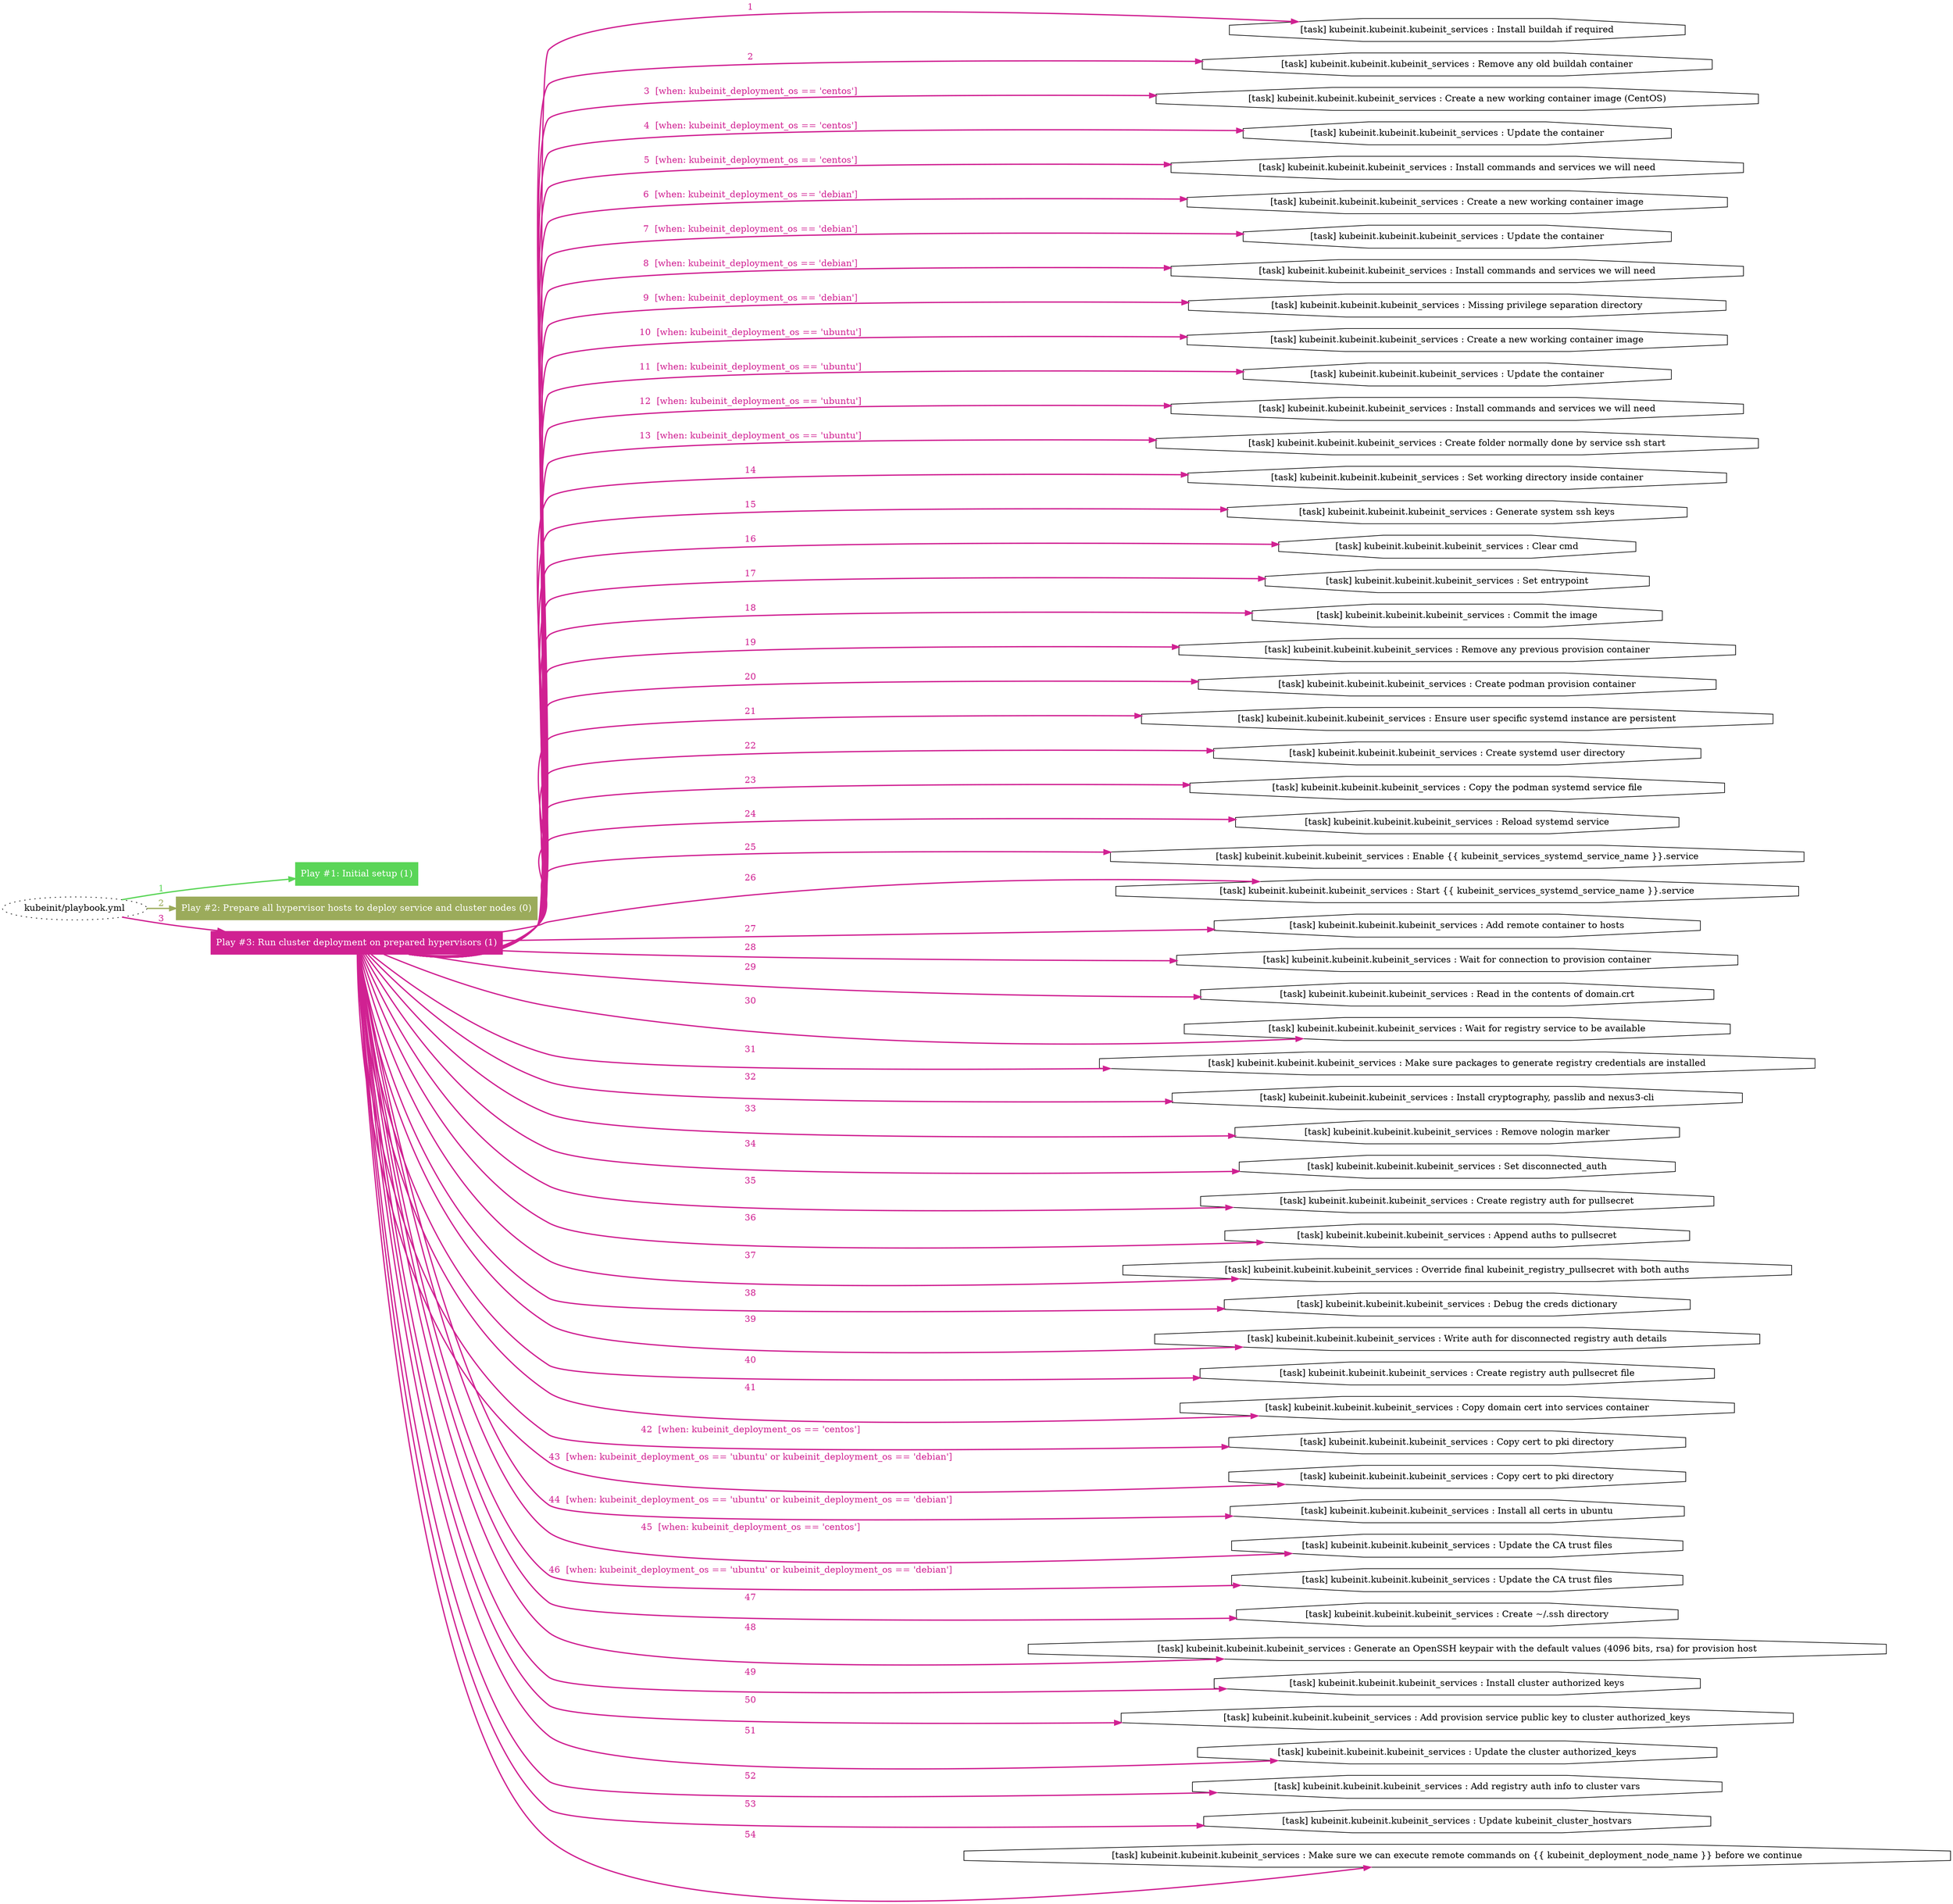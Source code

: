 digraph "kubeinit/playbook.yml "{
	graph [concentrate=true ordering=in rankdir=LR ratio=fill]
	edge [esep=5 sep=10]
	"kubeinit/playbook.yml" [id=root_node style=dotted]
	subgraph "Play #1: Initial setup (1) "{
		"Play #1: Initial setup (1)" [color="#5ad557" fontcolor="#ffffff" id="play_4e898d15-faba-423a-b198-5ff211d5519c" shape=box style=filled tooltip=localhost]
		"kubeinit/playbook.yml" -> "Play #1: Initial setup (1)" [label=1 color="#5ad557" fontcolor="#5ad557" id="edge_f4b60361-990f-4410-a9e8-ad2958b01690" style=bold]
	}
	subgraph "Play #2: Prepare all hypervisor hosts to deploy service and cluster nodes (0) "{
		"Play #2: Prepare all hypervisor hosts to deploy service and cluster nodes (0)" [color="#9bab5b" fontcolor="#ffffff" id="play_65c832d1-8826-41a9-a642-a10ac69fcd14" shape=box style=filled tooltip=""]
		"kubeinit/playbook.yml" -> "Play #2: Prepare all hypervisor hosts to deploy service and cluster nodes (0)" [label=2 color="#9bab5b" fontcolor="#9bab5b" id="edge_ec5f8b3c-cc2a-4a03-bff6-d32dcd4121c7" style=bold]
	}
	subgraph "Play #3: Run cluster deployment on prepared hypervisors (1) "{
		"Play #3: Run cluster deployment on prepared hypervisors (1)" [color="#d02192" fontcolor="#ffffff" id="play_3dc395c5-d088-483d-be04-e3c7b893e3c9" shape=box style=filled tooltip=localhost]
		"kubeinit/playbook.yml" -> "Play #3: Run cluster deployment on prepared hypervisors (1)" [label=3 color="#d02192" fontcolor="#d02192" id="edge_d099b3ca-e123-487d-a7ab-05da73d7dd9b" style=bold]
		"task_087dc1ad-7047-4bf2-b951-eb415f35594b" [label="[task] kubeinit.kubeinit.kubeinit_services : Install buildah if required" id="task_087dc1ad-7047-4bf2-b951-eb415f35594b" shape=octagon tooltip="[task] kubeinit.kubeinit.kubeinit_services : Install buildah if required"]
		"Play #3: Run cluster deployment on prepared hypervisors (1)" -> "task_087dc1ad-7047-4bf2-b951-eb415f35594b" [label=1 color="#d02192" fontcolor="#d02192" id="edge_82bc60ea-87b6-4f45-accf-2ac7d671606d" style=bold]
		"task_e28b4524-f8ca-4a1a-9c1d-6b66b03d5dfc" [label="[task] kubeinit.kubeinit.kubeinit_services : Remove any old buildah container" id="task_e28b4524-f8ca-4a1a-9c1d-6b66b03d5dfc" shape=octagon tooltip="[task] kubeinit.kubeinit.kubeinit_services : Remove any old buildah container"]
		"Play #3: Run cluster deployment on prepared hypervisors (1)" -> "task_e28b4524-f8ca-4a1a-9c1d-6b66b03d5dfc" [label=2 color="#d02192" fontcolor="#d02192" id="edge_52c6071e-2c33-4343-ae45-6a1da72f71c0" style=bold]
		"task_544d2982-eac2-438b-8825-68b8090cad46" [label="[task] kubeinit.kubeinit.kubeinit_services : Create a new working container image (CentOS)" id="task_544d2982-eac2-438b-8825-68b8090cad46" shape=octagon tooltip="[task] kubeinit.kubeinit.kubeinit_services : Create a new working container image (CentOS)"]
		"Play #3: Run cluster deployment on prepared hypervisors (1)" -> "task_544d2982-eac2-438b-8825-68b8090cad46" [label="3  [when: kubeinit_deployment_os == 'centos']" color="#d02192" fontcolor="#d02192" id="edge_f63967a0-7bc5-48ad-9660-f43fcd9a38d4" style=bold]
		"task_de3257fb-5a00-4678-b03d-b402d82543f0" [label="[task] kubeinit.kubeinit.kubeinit_services : Update the container" id="task_de3257fb-5a00-4678-b03d-b402d82543f0" shape=octagon tooltip="[task] kubeinit.kubeinit.kubeinit_services : Update the container"]
		"Play #3: Run cluster deployment on prepared hypervisors (1)" -> "task_de3257fb-5a00-4678-b03d-b402d82543f0" [label="4  [when: kubeinit_deployment_os == 'centos']" color="#d02192" fontcolor="#d02192" id="edge_5f9855b9-260c-41fb-9339-a2c61ef50499" style=bold]
		"task_85036c44-8cc9-40b2-8d6f-397c204884fb" [label="[task] kubeinit.kubeinit.kubeinit_services : Install commands and services we will need" id="task_85036c44-8cc9-40b2-8d6f-397c204884fb" shape=octagon tooltip="[task] kubeinit.kubeinit.kubeinit_services : Install commands and services we will need"]
		"Play #3: Run cluster deployment on prepared hypervisors (1)" -> "task_85036c44-8cc9-40b2-8d6f-397c204884fb" [label="5  [when: kubeinit_deployment_os == 'centos']" color="#d02192" fontcolor="#d02192" id="edge_8f499a94-f9b6-4c33-b3ff-fa4a912bfdf3" style=bold]
		"task_6f720db2-5ea8-4118-950e-bd84a18b36d7" [label="[task] kubeinit.kubeinit.kubeinit_services : Create a new working container image" id="task_6f720db2-5ea8-4118-950e-bd84a18b36d7" shape=octagon tooltip="[task] kubeinit.kubeinit.kubeinit_services : Create a new working container image"]
		"Play #3: Run cluster deployment on prepared hypervisors (1)" -> "task_6f720db2-5ea8-4118-950e-bd84a18b36d7" [label="6  [when: kubeinit_deployment_os == 'debian']" color="#d02192" fontcolor="#d02192" id="edge_56af2e2a-ce39-4d8b-93d5-56f63b2f28d2" style=bold]
		"task_d5e17fc1-8891-40ed-8fb6-5e9d3c65ef43" [label="[task] kubeinit.kubeinit.kubeinit_services : Update the container" id="task_d5e17fc1-8891-40ed-8fb6-5e9d3c65ef43" shape=octagon tooltip="[task] kubeinit.kubeinit.kubeinit_services : Update the container"]
		"Play #3: Run cluster deployment on prepared hypervisors (1)" -> "task_d5e17fc1-8891-40ed-8fb6-5e9d3c65ef43" [label="7  [when: kubeinit_deployment_os == 'debian']" color="#d02192" fontcolor="#d02192" id="edge_fd3d2b85-960f-4f95-b776-6439da4b8c67" style=bold]
		"task_857d7cae-0601-48e9-bce2-be59440250fb" [label="[task] kubeinit.kubeinit.kubeinit_services : Install commands and services we will need" id="task_857d7cae-0601-48e9-bce2-be59440250fb" shape=octagon tooltip="[task] kubeinit.kubeinit.kubeinit_services : Install commands and services we will need"]
		"Play #3: Run cluster deployment on prepared hypervisors (1)" -> "task_857d7cae-0601-48e9-bce2-be59440250fb" [label="8  [when: kubeinit_deployment_os == 'debian']" color="#d02192" fontcolor="#d02192" id="edge_5ed447cb-5fb0-4809-bd4f-07b8591c1e7e" style=bold]
		"task_384265ef-1073-4e2a-9038-ebbc4c102d5c" [label="[task] kubeinit.kubeinit.kubeinit_services : Missing privilege separation directory" id="task_384265ef-1073-4e2a-9038-ebbc4c102d5c" shape=octagon tooltip="[task] kubeinit.kubeinit.kubeinit_services : Missing privilege separation directory"]
		"Play #3: Run cluster deployment on prepared hypervisors (1)" -> "task_384265ef-1073-4e2a-9038-ebbc4c102d5c" [label="9  [when: kubeinit_deployment_os == 'debian']" color="#d02192" fontcolor="#d02192" id="edge_de9fb2c3-9609-4720-b792-d0dc72e12189" style=bold]
		"task_492e6811-7582-4685-b3be-f45c037ad949" [label="[task] kubeinit.kubeinit.kubeinit_services : Create a new working container image" id="task_492e6811-7582-4685-b3be-f45c037ad949" shape=octagon tooltip="[task] kubeinit.kubeinit.kubeinit_services : Create a new working container image"]
		"Play #3: Run cluster deployment on prepared hypervisors (1)" -> "task_492e6811-7582-4685-b3be-f45c037ad949" [label="10  [when: kubeinit_deployment_os == 'ubuntu']" color="#d02192" fontcolor="#d02192" id="edge_667480a1-716e-42fa-af24-fdbb31a882f1" style=bold]
		"task_0c07ab9f-3319-4871-99d7-a967c5422fbd" [label="[task] kubeinit.kubeinit.kubeinit_services : Update the container" id="task_0c07ab9f-3319-4871-99d7-a967c5422fbd" shape=octagon tooltip="[task] kubeinit.kubeinit.kubeinit_services : Update the container"]
		"Play #3: Run cluster deployment on prepared hypervisors (1)" -> "task_0c07ab9f-3319-4871-99d7-a967c5422fbd" [label="11  [when: kubeinit_deployment_os == 'ubuntu']" color="#d02192" fontcolor="#d02192" id="edge_ce20e452-0bba-4fe8-b28e-c3e87f5e31c2" style=bold]
		"task_1c58e346-b034-476f-9078-83edf0fc2e46" [label="[task] kubeinit.kubeinit.kubeinit_services : Install commands and services we will need" id="task_1c58e346-b034-476f-9078-83edf0fc2e46" shape=octagon tooltip="[task] kubeinit.kubeinit.kubeinit_services : Install commands and services we will need"]
		"Play #3: Run cluster deployment on prepared hypervisors (1)" -> "task_1c58e346-b034-476f-9078-83edf0fc2e46" [label="12  [when: kubeinit_deployment_os == 'ubuntu']" color="#d02192" fontcolor="#d02192" id="edge_595af3c2-b281-4355-b75c-bace11a26e6c" style=bold]
		"task_408479d4-048f-4df8-809f-9ec82a3b918e" [label="[task] kubeinit.kubeinit.kubeinit_services : Create folder normally done by service ssh start" id="task_408479d4-048f-4df8-809f-9ec82a3b918e" shape=octagon tooltip="[task] kubeinit.kubeinit.kubeinit_services : Create folder normally done by service ssh start"]
		"Play #3: Run cluster deployment on prepared hypervisors (1)" -> "task_408479d4-048f-4df8-809f-9ec82a3b918e" [label="13  [when: kubeinit_deployment_os == 'ubuntu']" color="#d02192" fontcolor="#d02192" id="edge_5643d955-f076-4fcc-a0c0-a318b69000ef" style=bold]
		"task_a54d5b56-abd1-42c4-90de-8bee75fed12c" [label="[task] kubeinit.kubeinit.kubeinit_services : Set working directory inside container" id="task_a54d5b56-abd1-42c4-90de-8bee75fed12c" shape=octagon tooltip="[task] kubeinit.kubeinit.kubeinit_services : Set working directory inside container"]
		"Play #3: Run cluster deployment on prepared hypervisors (1)" -> "task_a54d5b56-abd1-42c4-90de-8bee75fed12c" [label=14 color="#d02192" fontcolor="#d02192" id="edge_562d37fa-8526-4b8b-81b3-650f12d3408c" style=bold]
		"task_e6e4091c-e7e2-466b-9907-6798f9c8a05d" [label="[task] kubeinit.kubeinit.kubeinit_services : Generate system ssh keys" id="task_e6e4091c-e7e2-466b-9907-6798f9c8a05d" shape=octagon tooltip="[task] kubeinit.kubeinit.kubeinit_services : Generate system ssh keys"]
		"Play #3: Run cluster deployment on prepared hypervisors (1)" -> "task_e6e4091c-e7e2-466b-9907-6798f9c8a05d" [label=15 color="#d02192" fontcolor="#d02192" id="edge_3e205a13-f665-4123-85f6-fcc8fb11aebc" style=bold]
		"task_dfc176ad-c147-4d98-8b34-410cf1139234" [label="[task] kubeinit.kubeinit.kubeinit_services : Clear cmd" id="task_dfc176ad-c147-4d98-8b34-410cf1139234" shape=octagon tooltip="[task] kubeinit.kubeinit.kubeinit_services : Clear cmd"]
		"Play #3: Run cluster deployment on prepared hypervisors (1)" -> "task_dfc176ad-c147-4d98-8b34-410cf1139234" [label=16 color="#d02192" fontcolor="#d02192" id="edge_bd1927f4-f4cc-46d4-9cb2-63d35252ec6e" style=bold]
		"task_7bbe02db-b3e3-47b8-a32e-e0259558d626" [label="[task] kubeinit.kubeinit.kubeinit_services : Set entrypoint" id="task_7bbe02db-b3e3-47b8-a32e-e0259558d626" shape=octagon tooltip="[task] kubeinit.kubeinit.kubeinit_services : Set entrypoint"]
		"Play #3: Run cluster deployment on prepared hypervisors (1)" -> "task_7bbe02db-b3e3-47b8-a32e-e0259558d626" [label=17 color="#d02192" fontcolor="#d02192" id="edge_cef582b6-f95e-4d43-b23f-e08be61d056f" style=bold]
		"task_b038a061-d47c-416f-845c-a66c02e9f6f4" [label="[task] kubeinit.kubeinit.kubeinit_services : Commit the image" id="task_b038a061-d47c-416f-845c-a66c02e9f6f4" shape=octagon tooltip="[task] kubeinit.kubeinit.kubeinit_services : Commit the image"]
		"Play #3: Run cluster deployment on prepared hypervisors (1)" -> "task_b038a061-d47c-416f-845c-a66c02e9f6f4" [label=18 color="#d02192" fontcolor="#d02192" id="edge_8f3d3e5b-fc24-426a-98db-d89258ddbf11" style=bold]
		"task_f4ada011-88bc-429d-b3b0-89d571d7d273" [label="[task] kubeinit.kubeinit.kubeinit_services : Remove any previous provision container" id="task_f4ada011-88bc-429d-b3b0-89d571d7d273" shape=octagon tooltip="[task] kubeinit.kubeinit.kubeinit_services : Remove any previous provision container"]
		"Play #3: Run cluster deployment on prepared hypervisors (1)" -> "task_f4ada011-88bc-429d-b3b0-89d571d7d273" [label=19 color="#d02192" fontcolor="#d02192" id="edge_2ef3767d-5bb0-4d83-aa4e-5c6c218ca047" style=bold]
		"task_41db2101-35e4-4a21-a153-698ec12df0a6" [label="[task] kubeinit.kubeinit.kubeinit_services : Create podman provision container" id="task_41db2101-35e4-4a21-a153-698ec12df0a6" shape=octagon tooltip="[task] kubeinit.kubeinit.kubeinit_services : Create podman provision container"]
		"Play #3: Run cluster deployment on prepared hypervisors (1)" -> "task_41db2101-35e4-4a21-a153-698ec12df0a6" [label=20 color="#d02192" fontcolor="#d02192" id="edge_7b9c8987-11ac-49b6-bf03-110f80eee023" style=bold]
		"task_d09fc5de-70b0-4657-986a-0acc1961b95b" [label="[task] kubeinit.kubeinit.kubeinit_services : Ensure user specific systemd instance are persistent" id="task_d09fc5de-70b0-4657-986a-0acc1961b95b" shape=octagon tooltip="[task] kubeinit.kubeinit.kubeinit_services : Ensure user specific systemd instance are persistent"]
		"Play #3: Run cluster deployment on prepared hypervisors (1)" -> "task_d09fc5de-70b0-4657-986a-0acc1961b95b" [label=21 color="#d02192" fontcolor="#d02192" id="edge_0e76042d-d760-425d-9469-2265be70848f" style=bold]
		"task_ed22c208-b88a-4258-b5ce-2262718c6406" [label="[task] kubeinit.kubeinit.kubeinit_services : Create systemd user directory" id="task_ed22c208-b88a-4258-b5ce-2262718c6406" shape=octagon tooltip="[task] kubeinit.kubeinit.kubeinit_services : Create systemd user directory"]
		"Play #3: Run cluster deployment on prepared hypervisors (1)" -> "task_ed22c208-b88a-4258-b5ce-2262718c6406" [label=22 color="#d02192" fontcolor="#d02192" id="edge_cecf8fbe-1d75-4e0c-9f1d-baed8b0a169c" style=bold]
		"task_9204a565-8afa-442d-bbb4-45e4e19022ca" [label="[task] kubeinit.kubeinit.kubeinit_services : Copy the podman systemd service file" id="task_9204a565-8afa-442d-bbb4-45e4e19022ca" shape=octagon tooltip="[task] kubeinit.kubeinit.kubeinit_services : Copy the podman systemd service file"]
		"Play #3: Run cluster deployment on prepared hypervisors (1)" -> "task_9204a565-8afa-442d-bbb4-45e4e19022ca" [label=23 color="#d02192" fontcolor="#d02192" id="edge_4afc4fdc-cad0-4c4b-b1d0-dcc1cf97de55" style=bold]
		"task_8accfd11-e3f6-4ea6-b722-3e3e52157b38" [label="[task] kubeinit.kubeinit.kubeinit_services : Reload systemd service" id="task_8accfd11-e3f6-4ea6-b722-3e3e52157b38" shape=octagon tooltip="[task] kubeinit.kubeinit.kubeinit_services : Reload systemd service"]
		"Play #3: Run cluster deployment on prepared hypervisors (1)" -> "task_8accfd11-e3f6-4ea6-b722-3e3e52157b38" [label=24 color="#d02192" fontcolor="#d02192" id="edge_024065a2-0734-4ce6-9c08-20e7d1e8d617" style=bold]
		"task_f899a263-a9e6-483f-a42f-e96a8e493850" [label="[task] kubeinit.kubeinit.kubeinit_services : Enable {{ kubeinit_services_systemd_service_name }}.service" id="task_f899a263-a9e6-483f-a42f-e96a8e493850" shape=octagon tooltip="[task] kubeinit.kubeinit.kubeinit_services : Enable {{ kubeinit_services_systemd_service_name }}.service"]
		"Play #3: Run cluster deployment on prepared hypervisors (1)" -> "task_f899a263-a9e6-483f-a42f-e96a8e493850" [label=25 color="#d02192" fontcolor="#d02192" id="edge_94a1629b-bbfa-4f8d-bf39-6d5f980d1e58" style=bold]
		"task_7bb6ce32-19de-48bb-9c24-10874151e3ca" [label="[task] kubeinit.kubeinit.kubeinit_services : Start {{ kubeinit_services_systemd_service_name }}.service" id="task_7bb6ce32-19de-48bb-9c24-10874151e3ca" shape=octagon tooltip="[task] kubeinit.kubeinit.kubeinit_services : Start {{ kubeinit_services_systemd_service_name }}.service"]
		"Play #3: Run cluster deployment on prepared hypervisors (1)" -> "task_7bb6ce32-19de-48bb-9c24-10874151e3ca" [label=26 color="#d02192" fontcolor="#d02192" id="edge_3afd1849-c4da-4fe8-bb54-26705efb3742" style=bold]
		"task_94836486-9d2c-4f63-91ed-4c3dd1441860" [label="[task] kubeinit.kubeinit.kubeinit_services : Add remote container to hosts" id="task_94836486-9d2c-4f63-91ed-4c3dd1441860" shape=octagon tooltip="[task] kubeinit.kubeinit.kubeinit_services : Add remote container to hosts"]
		"Play #3: Run cluster deployment on prepared hypervisors (1)" -> "task_94836486-9d2c-4f63-91ed-4c3dd1441860" [label=27 color="#d02192" fontcolor="#d02192" id="edge_b93213c9-3076-4839-b486-8885dfb6b9f9" style=bold]
		"task_1a00411f-b3bb-4b7e-aa34-ac1997fdd0f8" [label="[task] kubeinit.kubeinit.kubeinit_services : Wait for connection to provision container" id="task_1a00411f-b3bb-4b7e-aa34-ac1997fdd0f8" shape=octagon tooltip="[task] kubeinit.kubeinit.kubeinit_services : Wait for connection to provision container"]
		"Play #3: Run cluster deployment on prepared hypervisors (1)" -> "task_1a00411f-b3bb-4b7e-aa34-ac1997fdd0f8" [label=28 color="#d02192" fontcolor="#d02192" id="edge_63f8610e-c62c-4e98-8746-7a80718efd30" style=bold]
		"task_03847ee3-5f39-4a54-9809-75c595af0bef" [label="[task] kubeinit.kubeinit.kubeinit_services : Read in the contents of domain.crt" id="task_03847ee3-5f39-4a54-9809-75c595af0bef" shape=octagon tooltip="[task] kubeinit.kubeinit.kubeinit_services : Read in the contents of domain.crt"]
		"Play #3: Run cluster deployment on prepared hypervisors (1)" -> "task_03847ee3-5f39-4a54-9809-75c595af0bef" [label=29 color="#d02192" fontcolor="#d02192" id="edge_a085be1d-1573-4bb7-8800-b50c6b91e2cb" style=bold]
		"task_cac24e62-9037-4cea-b361-2f59fac88307" [label="[task] kubeinit.kubeinit.kubeinit_services : Wait for registry service to be available" id="task_cac24e62-9037-4cea-b361-2f59fac88307" shape=octagon tooltip="[task] kubeinit.kubeinit.kubeinit_services : Wait for registry service to be available"]
		"Play #3: Run cluster deployment on prepared hypervisors (1)" -> "task_cac24e62-9037-4cea-b361-2f59fac88307" [label=30 color="#d02192" fontcolor="#d02192" id="edge_aca3fb1b-6e33-448a-8360-20b4c3528d33" style=bold]
		"task_610b0ccf-376b-4fa9-8010-e1d820126d81" [label="[task] kubeinit.kubeinit.kubeinit_services : Make sure packages to generate registry credentials are installed" id="task_610b0ccf-376b-4fa9-8010-e1d820126d81" shape=octagon tooltip="[task] kubeinit.kubeinit.kubeinit_services : Make sure packages to generate registry credentials are installed"]
		"Play #3: Run cluster deployment on prepared hypervisors (1)" -> "task_610b0ccf-376b-4fa9-8010-e1d820126d81" [label=31 color="#d02192" fontcolor="#d02192" id="edge_f9c965e1-dded-43b0-a9a5-df791c5693e4" style=bold]
		"task_17ec7486-ebba-4712-86c3-f72c63c743f8" [label="[task] kubeinit.kubeinit.kubeinit_services : Install cryptography, passlib and nexus3-cli" id="task_17ec7486-ebba-4712-86c3-f72c63c743f8" shape=octagon tooltip="[task] kubeinit.kubeinit.kubeinit_services : Install cryptography, passlib and nexus3-cli"]
		"Play #3: Run cluster deployment on prepared hypervisors (1)" -> "task_17ec7486-ebba-4712-86c3-f72c63c743f8" [label=32 color="#d02192" fontcolor="#d02192" id="edge_ac3aab43-89f6-4ca3-bc44-fbc8dcbd298a" style=bold]
		"task_a99f066f-80d0-4bc2-af03-496d2866a690" [label="[task] kubeinit.kubeinit.kubeinit_services : Remove nologin marker" id="task_a99f066f-80d0-4bc2-af03-496d2866a690" shape=octagon tooltip="[task] kubeinit.kubeinit.kubeinit_services : Remove nologin marker"]
		"Play #3: Run cluster deployment on prepared hypervisors (1)" -> "task_a99f066f-80d0-4bc2-af03-496d2866a690" [label=33 color="#d02192" fontcolor="#d02192" id="edge_91229c30-9aa2-433d-956f-005feffb5c06" style=bold]
		"task_e387f377-648a-4822-8682-3eb44bfa33e4" [label="[task] kubeinit.kubeinit.kubeinit_services : Set disconnected_auth" id="task_e387f377-648a-4822-8682-3eb44bfa33e4" shape=octagon tooltip="[task] kubeinit.kubeinit.kubeinit_services : Set disconnected_auth"]
		"Play #3: Run cluster deployment on prepared hypervisors (1)" -> "task_e387f377-648a-4822-8682-3eb44bfa33e4" [label=34 color="#d02192" fontcolor="#d02192" id="edge_28a86704-393d-48b0-98a1-03a4f509b1a2" style=bold]
		"task_088ef2dc-3119-47e6-9797-4a43bc8e3af0" [label="[task] kubeinit.kubeinit.kubeinit_services : Create registry auth for pullsecret" id="task_088ef2dc-3119-47e6-9797-4a43bc8e3af0" shape=octagon tooltip="[task] kubeinit.kubeinit.kubeinit_services : Create registry auth for pullsecret"]
		"Play #3: Run cluster deployment on prepared hypervisors (1)" -> "task_088ef2dc-3119-47e6-9797-4a43bc8e3af0" [label=35 color="#d02192" fontcolor="#d02192" id="edge_a50d1abb-03d3-41e8-a103-ef700605bf19" style=bold]
		"task_c82d092f-7dcb-4ba5-ab3c-bedc5a467920" [label="[task] kubeinit.kubeinit.kubeinit_services : Append auths to pullsecret" id="task_c82d092f-7dcb-4ba5-ab3c-bedc5a467920" shape=octagon tooltip="[task] kubeinit.kubeinit.kubeinit_services : Append auths to pullsecret"]
		"Play #3: Run cluster deployment on prepared hypervisors (1)" -> "task_c82d092f-7dcb-4ba5-ab3c-bedc5a467920" [label=36 color="#d02192" fontcolor="#d02192" id="edge_e9bf39cd-659d-4bad-b548-e7ae28458f7c" style=bold]
		"task_15bd802d-c25d-443f-bfe2-7f96e58bc716" [label="[task] kubeinit.kubeinit.kubeinit_services : Override final kubeinit_registry_pullsecret with both auths" id="task_15bd802d-c25d-443f-bfe2-7f96e58bc716" shape=octagon tooltip="[task] kubeinit.kubeinit.kubeinit_services : Override final kubeinit_registry_pullsecret with both auths"]
		"Play #3: Run cluster deployment on prepared hypervisors (1)" -> "task_15bd802d-c25d-443f-bfe2-7f96e58bc716" [label=37 color="#d02192" fontcolor="#d02192" id="edge_8bd6b2aa-78b0-4df3-846a-900385b31d4e" style=bold]
		"task_07b247f7-b2f4-493f-b1a4-05a35da510f7" [label="[task] kubeinit.kubeinit.kubeinit_services : Debug the creds dictionary" id="task_07b247f7-b2f4-493f-b1a4-05a35da510f7" shape=octagon tooltip="[task] kubeinit.kubeinit.kubeinit_services : Debug the creds dictionary"]
		"Play #3: Run cluster deployment on prepared hypervisors (1)" -> "task_07b247f7-b2f4-493f-b1a4-05a35da510f7" [label=38 color="#d02192" fontcolor="#d02192" id="edge_20b32cda-0989-4a5a-8469-2fbef55163d1" style=bold]
		"task_459a6ce6-eed8-45a2-b8c3-34072bf2c257" [label="[task] kubeinit.kubeinit.kubeinit_services : Write auth for disconnected registry auth details" id="task_459a6ce6-eed8-45a2-b8c3-34072bf2c257" shape=octagon tooltip="[task] kubeinit.kubeinit.kubeinit_services : Write auth for disconnected registry auth details"]
		"Play #3: Run cluster deployment on prepared hypervisors (1)" -> "task_459a6ce6-eed8-45a2-b8c3-34072bf2c257" [label=39 color="#d02192" fontcolor="#d02192" id="edge_5b58c874-7591-480c-8970-930cb96df386" style=bold]
		"task_8a540b6b-fd68-4a39-b5e0-0468f53ae10e" [label="[task] kubeinit.kubeinit.kubeinit_services : Create registry auth pullsecret file" id="task_8a540b6b-fd68-4a39-b5e0-0468f53ae10e" shape=octagon tooltip="[task] kubeinit.kubeinit.kubeinit_services : Create registry auth pullsecret file"]
		"Play #3: Run cluster deployment on prepared hypervisors (1)" -> "task_8a540b6b-fd68-4a39-b5e0-0468f53ae10e" [label=40 color="#d02192" fontcolor="#d02192" id="edge_8a1901b2-2d18-4be4-b73f-cd25fe7a7499" style=bold]
		"task_03be2031-468c-47a4-98f0-995c12cb2484" [label="[task] kubeinit.kubeinit.kubeinit_services : Copy domain cert into services container" id="task_03be2031-468c-47a4-98f0-995c12cb2484" shape=octagon tooltip="[task] kubeinit.kubeinit.kubeinit_services : Copy domain cert into services container"]
		"Play #3: Run cluster deployment on prepared hypervisors (1)" -> "task_03be2031-468c-47a4-98f0-995c12cb2484" [label=41 color="#d02192" fontcolor="#d02192" id="edge_68ec0b19-4e1b-48ad-a100-fd89de862d56" style=bold]
		"task_13f38ff7-c6f2-4599-8f32-5c3259738d4c" [label="[task] kubeinit.kubeinit.kubeinit_services : Copy cert to pki directory" id="task_13f38ff7-c6f2-4599-8f32-5c3259738d4c" shape=octagon tooltip="[task] kubeinit.kubeinit.kubeinit_services : Copy cert to pki directory"]
		"Play #3: Run cluster deployment on prepared hypervisors (1)" -> "task_13f38ff7-c6f2-4599-8f32-5c3259738d4c" [label="42  [when: kubeinit_deployment_os == 'centos']" color="#d02192" fontcolor="#d02192" id="edge_a951640d-ca7e-4058-88d9-97c649ab822c" style=bold]
		"task_68531184-7680-4f6b-94d6-4ce880d5414f" [label="[task] kubeinit.kubeinit.kubeinit_services : Copy cert to pki directory" id="task_68531184-7680-4f6b-94d6-4ce880d5414f" shape=octagon tooltip="[task] kubeinit.kubeinit.kubeinit_services : Copy cert to pki directory"]
		"Play #3: Run cluster deployment on prepared hypervisors (1)" -> "task_68531184-7680-4f6b-94d6-4ce880d5414f" [label="43  [when: kubeinit_deployment_os == 'ubuntu' or kubeinit_deployment_os == 'debian']" color="#d02192" fontcolor="#d02192" id="edge_f79eb6cb-1e32-4011-974f-faa0270dca28" style=bold]
		"task_d233a699-03d7-44f2-9c3d-2c994b252e38" [label="[task] kubeinit.kubeinit.kubeinit_services : Install all certs in ubuntu" id="task_d233a699-03d7-44f2-9c3d-2c994b252e38" shape=octagon tooltip="[task] kubeinit.kubeinit.kubeinit_services : Install all certs in ubuntu"]
		"Play #3: Run cluster deployment on prepared hypervisors (1)" -> "task_d233a699-03d7-44f2-9c3d-2c994b252e38" [label="44  [when: kubeinit_deployment_os == 'ubuntu' or kubeinit_deployment_os == 'debian']" color="#d02192" fontcolor="#d02192" id="edge_f917205e-338f-4e3b-a3a9-b5c9f1791329" style=bold]
		"task_2c5058f1-e169-4e02-a831-3a9c6bb3202e" [label="[task] kubeinit.kubeinit.kubeinit_services : Update the CA trust files" id="task_2c5058f1-e169-4e02-a831-3a9c6bb3202e" shape=octagon tooltip="[task] kubeinit.kubeinit.kubeinit_services : Update the CA trust files"]
		"Play #3: Run cluster deployment on prepared hypervisors (1)" -> "task_2c5058f1-e169-4e02-a831-3a9c6bb3202e" [label="45  [when: kubeinit_deployment_os == 'centos']" color="#d02192" fontcolor="#d02192" id="edge_0f0931c7-6eae-4c30-a488-97732bf94f99" style=bold]
		"task_e5aa5771-0f64-4a98-b78d-ae6a9fd458a0" [label="[task] kubeinit.kubeinit.kubeinit_services : Update the CA trust files" id="task_e5aa5771-0f64-4a98-b78d-ae6a9fd458a0" shape=octagon tooltip="[task] kubeinit.kubeinit.kubeinit_services : Update the CA trust files"]
		"Play #3: Run cluster deployment on prepared hypervisors (1)" -> "task_e5aa5771-0f64-4a98-b78d-ae6a9fd458a0" [label="46  [when: kubeinit_deployment_os == 'ubuntu' or kubeinit_deployment_os == 'debian']" color="#d02192" fontcolor="#d02192" id="edge_2211e531-dde9-41c8-bb40-a5875552b344" style=bold]
		"task_814f8e3c-1761-4049-86ec-cd77dfdf6b52" [label="[task] kubeinit.kubeinit.kubeinit_services : Create ~/.ssh directory" id="task_814f8e3c-1761-4049-86ec-cd77dfdf6b52" shape=octagon tooltip="[task] kubeinit.kubeinit.kubeinit_services : Create ~/.ssh directory"]
		"Play #3: Run cluster deployment on prepared hypervisors (1)" -> "task_814f8e3c-1761-4049-86ec-cd77dfdf6b52" [label=47 color="#d02192" fontcolor="#d02192" id="edge_1f7b7af9-68b4-4970-af1e-a6b03b48ec82" style=bold]
		"task_ae29a0b7-0a6a-46dd-9532-70f023b4afbe" [label="[task] kubeinit.kubeinit.kubeinit_services : Generate an OpenSSH keypair with the default values (4096 bits, rsa) for provision host" id="task_ae29a0b7-0a6a-46dd-9532-70f023b4afbe" shape=octagon tooltip="[task] kubeinit.kubeinit.kubeinit_services : Generate an OpenSSH keypair with the default values (4096 bits, rsa) for provision host"]
		"Play #3: Run cluster deployment on prepared hypervisors (1)" -> "task_ae29a0b7-0a6a-46dd-9532-70f023b4afbe" [label=48 color="#d02192" fontcolor="#d02192" id="edge_9d4648a0-02c5-4b2b-ac97-df0f0a043f44" style=bold]
		"task_dd029ebe-6853-4bcf-b1c6-a0201bc09dbf" [label="[task] kubeinit.kubeinit.kubeinit_services : Install cluster authorized keys" id="task_dd029ebe-6853-4bcf-b1c6-a0201bc09dbf" shape=octagon tooltip="[task] kubeinit.kubeinit.kubeinit_services : Install cluster authorized keys"]
		"Play #3: Run cluster deployment on prepared hypervisors (1)" -> "task_dd029ebe-6853-4bcf-b1c6-a0201bc09dbf" [label=49 color="#d02192" fontcolor="#d02192" id="edge_119dcede-8d2d-46b5-b5d2-560b8e6cae8f" style=bold]
		"task_d309a45e-92ed-4d1f-b35d-92b741011832" [label="[task] kubeinit.kubeinit.kubeinit_services : Add provision service public key to cluster authorized_keys" id="task_d309a45e-92ed-4d1f-b35d-92b741011832" shape=octagon tooltip="[task] kubeinit.kubeinit.kubeinit_services : Add provision service public key to cluster authorized_keys"]
		"Play #3: Run cluster deployment on prepared hypervisors (1)" -> "task_d309a45e-92ed-4d1f-b35d-92b741011832" [label=50 color="#d02192" fontcolor="#d02192" id="edge_9ddbe25c-ba96-4806-8150-bc768de9de88" style=bold]
		"task_26f7d898-e6ee-461b-9944-d37f63a374a6" [label="[task] kubeinit.kubeinit.kubeinit_services : Update the cluster authorized_keys" id="task_26f7d898-e6ee-461b-9944-d37f63a374a6" shape=octagon tooltip="[task] kubeinit.kubeinit.kubeinit_services : Update the cluster authorized_keys"]
		"Play #3: Run cluster deployment on prepared hypervisors (1)" -> "task_26f7d898-e6ee-461b-9944-d37f63a374a6" [label=51 color="#d02192" fontcolor="#d02192" id="edge_d44b51b1-433b-4a49-855d-7fa938fa985b" style=bold]
		"task_ba9c3ab1-3cfa-4fb7-a9cc-6115f22f7ec2" [label="[task] kubeinit.kubeinit.kubeinit_services : Add registry auth info to cluster vars" id="task_ba9c3ab1-3cfa-4fb7-a9cc-6115f22f7ec2" shape=octagon tooltip="[task] kubeinit.kubeinit.kubeinit_services : Add registry auth info to cluster vars"]
		"Play #3: Run cluster deployment on prepared hypervisors (1)" -> "task_ba9c3ab1-3cfa-4fb7-a9cc-6115f22f7ec2" [label=52 color="#d02192" fontcolor="#d02192" id="edge_579fa365-8c6d-48e5-b8ec-94ad8f675349" style=bold]
		"task_8a8a4e87-3f3b-4127-b770-125efb677959" [label="[task] kubeinit.kubeinit.kubeinit_services : Update kubeinit_cluster_hostvars" id="task_8a8a4e87-3f3b-4127-b770-125efb677959" shape=octagon tooltip="[task] kubeinit.kubeinit.kubeinit_services : Update kubeinit_cluster_hostvars"]
		"Play #3: Run cluster deployment on prepared hypervisors (1)" -> "task_8a8a4e87-3f3b-4127-b770-125efb677959" [label=53 color="#d02192" fontcolor="#d02192" id="edge_6b362a32-b598-4ac5-82d4-4f845e456f0b" style=bold]
		"task_e278b6f7-cc3a-4ff1-986a-465d793e0016" [label="[task] kubeinit.kubeinit.kubeinit_services : Make sure we can execute remote commands on {{ kubeinit_deployment_node_name }} before we continue" id="task_e278b6f7-cc3a-4ff1-986a-465d793e0016" shape=octagon tooltip="[task] kubeinit.kubeinit.kubeinit_services : Make sure we can execute remote commands on {{ kubeinit_deployment_node_name }} before we continue"]
		"Play #3: Run cluster deployment on prepared hypervisors (1)" -> "task_e278b6f7-cc3a-4ff1-986a-465d793e0016" [label=54 color="#d02192" fontcolor="#d02192" id="edge_0902a442-cc3a-465a-9455-66faee98bced" style=bold]
	}
}
